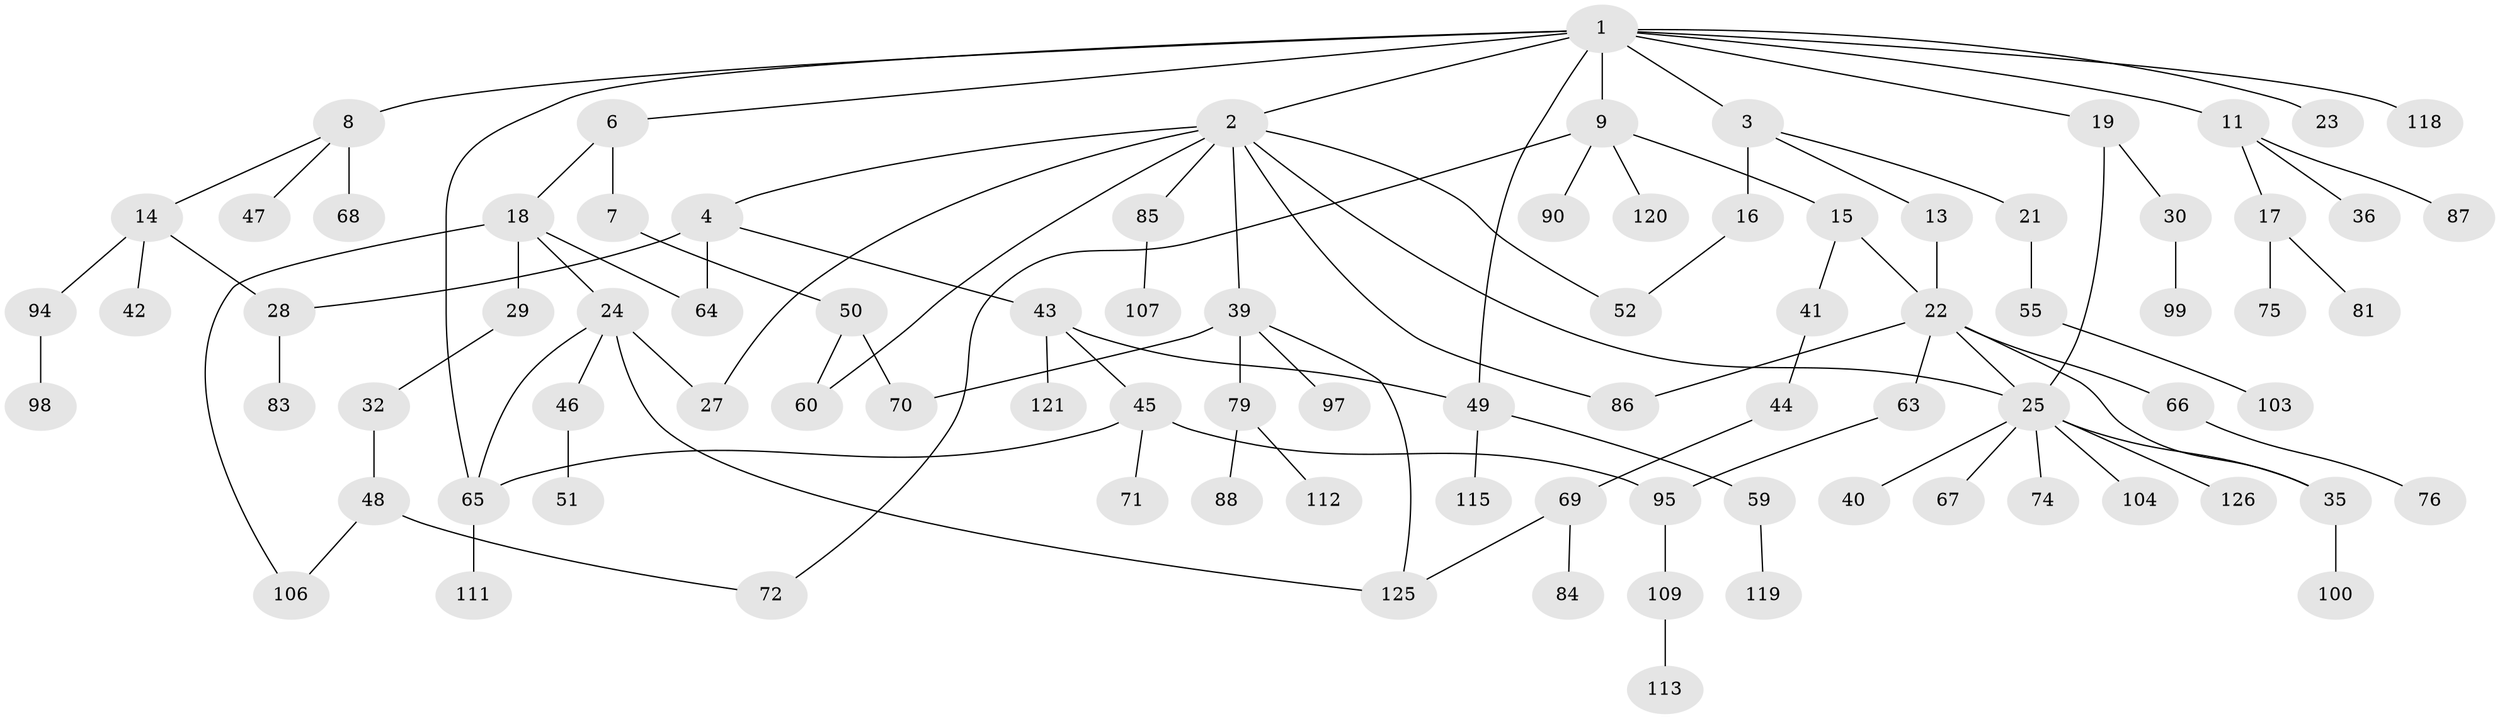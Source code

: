 // Generated by graph-tools (version 1.1) at 2025/23/03/03/25 07:23:34]
// undirected, 88 vertices, 106 edges
graph export_dot {
graph [start="1"]
  node [color=gray90,style=filled];
  1 [super="+5"];
  2 [super="+31"];
  3 [super="+10"];
  4 [super="+26"];
  6;
  7 [super="+105"];
  8 [super="+33"];
  9 [super="+12"];
  11;
  13;
  14 [super="+57"];
  15 [super="+129"];
  16 [super="+78"];
  17 [super="+73"];
  18 [super="+20"];
  19 [super="+61"];
  21;
  22 [super="+34"];
  23;
  24 [super="+82"];
  25 [super="+38"];
  27;
  28 [super="+37"];
  29;
  30 [super="+128"];
  32;
  35 [super="+122"];
  36 [super="+58"];
  39 [super="+62"];
  40;
  41 [super="+56"];
  42;
  43 [super="+102"];
  44 [super="+114"];
  45 [super="+80"];
  46;
  47;
  48 [super="+53"];
  49 [super="+77"];
  50 [super="+54"];
  51;
  52 [super="+108"];
  55 [super="+123"];
  59;
  60;
  63 [super="+131"];
  64 [super="+96"];
  65 [super="+91"];
  66 [super="+93"];
  67;
  68;
  69;
  70;
  71;
  72 [super="+116"];
  74;
  75;
  76;
  79 [super="+89"];
  81;
  83 [super="+92"];
  84 [super="+130"];
  85;
  86;
  87;
  88;
  90;
  94;
  95;
  97 [super="+110"];
  98 [super="+101"];
  99;
  100;
  103;
  104;
  106;
  107;
  109 [super="+127"];
  111 [super="+117"];
  112;
  113 [super="+124"];
  115;
  118;
  119;
  120;
  121;
  125;
  126;
  1 -- 2;
  1 -- 3;
  1 -- 6;
  1 -- 8;
  1 -- 9;
  1 -- 19;
  1 -- 49;
  1 -- 65;
  1 -- 11;
  1 -- 118;
  1 -- 23;
  2 -- 4;
  2 -- 25;
  2 -- 60;
  2 -- 27;
  2 -- 52;
  2 -- 85;
  2 -- 86;
  2 -- 39;
  3 -- 13;
  3 -- 16 [weight=2];
  3 -- 21;
  4 -- 43;
  4 -- 28;
  4 -- 64;
  6 -- 7;
  6 -- 18;
  7 -- 50;
  8 -- 14;
  8 -- 68;
  8 -- 47;
  9 -- 15;
  9 -- 90;
  9 -- 120;
  9 -- 72;
  11 -- 17;
  11 -- 36;
  11 -- 87;
  13 -- 22;
  14 -- 28;
  14 -- 42;
  14 -- 94;
  15 -- 22;
  15 -- 41;
  16 -- 52;
  17 -- 75;
  17 -- 81;
  18 -- 29;
  18 -- 24;
  18 -- 64;
  18 -- 106;
  19 -- 30;
  19 -- 25;
  21 -- 55;
  22 -- 63;
  22 -- 86;
  22 -- 25;
  22 -- 66;
  22 -- 35 [weight=2];
  24 -- 27;
  24 -- 46;
  24 -- 65;
  24 -- 125;
  25 -- 40;
  25 -- 74;
  25 -- 104;
  25 -- 126;
  25 -- 35;
  25 -- 67;
  28 -- 83;
  29 -- 32;
  30 -- 99;
  32 -- 48;
  35 -- 100;
  39 -- 79;
  39 -- 97;
  39 -- 125;
  39 -- 70;
  41 -- 44;
  43 -- 45;
  43 -- 49;
  43 -- 121;
  44 -- 69;
  45 -- 65;
  45 -- 71;
  45 -- 95;
  46 -- 51;
  48 -- 72;
  48 -- 106;
  49 -- 59;
  49 -- 115;
  50 -- 60;
  50 -- 70;
  55 -- 103;
  59 -- 119;
  63 -- 95;
  65 -- 111;
  66 -- 76;
  69 -- 84;
  69 -- 125;
  79 -- 88;
  79 -- 112;
  85 -- 107;
  94 -- 98;
  95 -- 109;
  109 -- 113;
}
